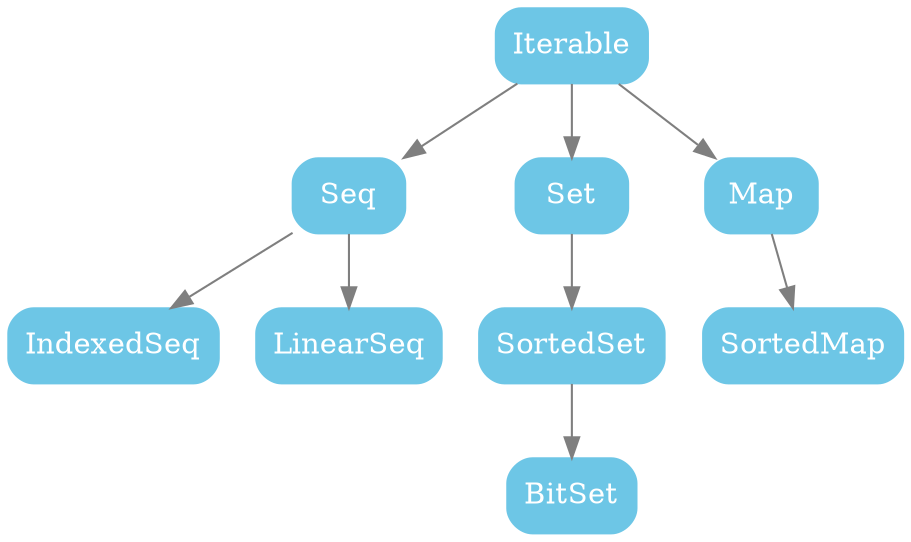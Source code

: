 digraph Collections {
  edge [
    color="#7F7F7F"
  ];
  node [
    shape="box",
    style="rounded, filled",
    fontcolor="#FFFFFF",
    color="#6DC6E6"
  ];
  rankdir="TB";

  Iterable -> Seq;
  Iterable -> Set;
  Iterable -> Map;
  Seq -> IndexedSeq;
  Seq -> LinearSeq;
  Set -> SortedSet;
  SortedSet -> BitSet;
  Map -> SortedMap;
}
